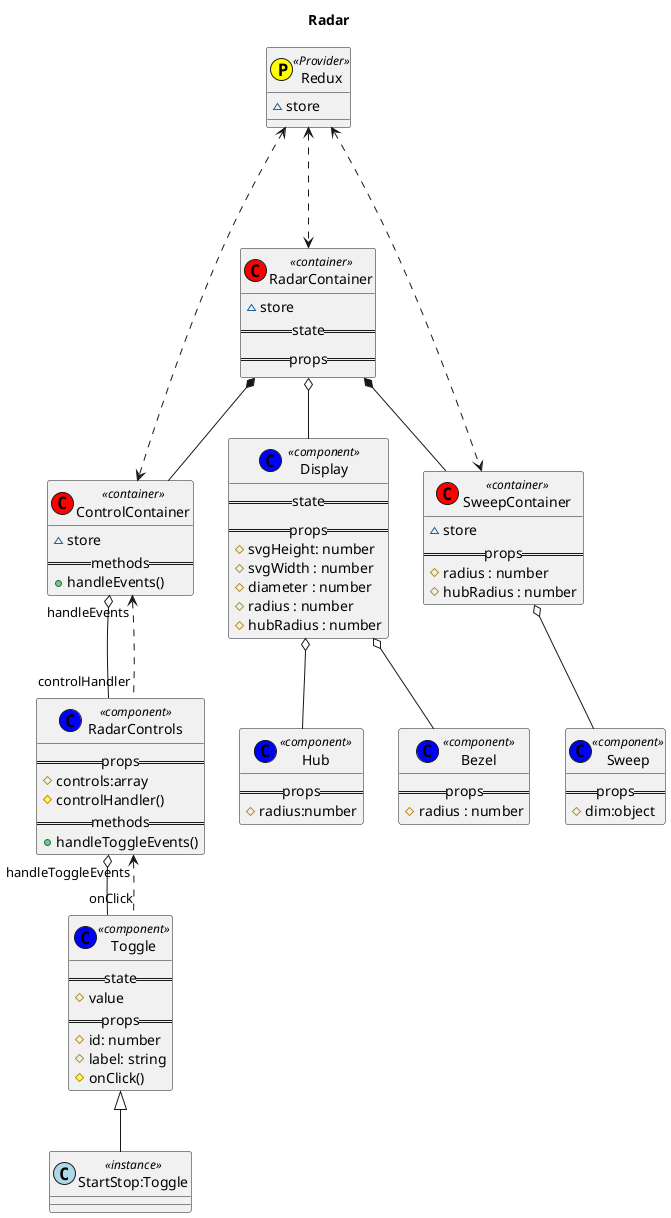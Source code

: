 @startuml
title Radar 

class Redux << (P,yellow) Provider >> {
  ~store
}

class RadarContainer << (C, red) container >> {
  ~store
  ==state==
  ==props==
}

class ControlContainer << (C, red) container >> {
  ~store
  ==methods==
  +handleEvents()
}

class SweepContainer << (C, red) container >> {
  ~store
  ==props==
  # radius : number
  # hubRadius : number
}

class Bezel << (C,blue) component >> {
  ==props==
  # radius : number
}

class Display << (C, blue) component >> {
  ==state==
  ==props==
  # svgHeight: number
  # svgWidth : number
  # diameter : number
  # radius : number
  # hubRadius : number
}

class Hub << (C,blue) component >> {
    ==props==
    # radius:number
}

class Sweep << (C,blue) component >> {
    ==props==
    #dim:object
}

class RadarControls << (C,blue) component >> {
    ==props==
    # controls:array
    # controlHandler()
    ==methods==
    + handleToggleEvents()
}

class Toggle << (C,blue) component >> {
    ==state==
    # value
    ==props==
    # id: number
    # label: string
    # onClick()
}

class "StartStop:Toggle" << (C,lightblue) instance >>
Redux <...> RadarContainer
Redux <...> ControlContainer
Redux <...> SweepContainer

RadarContainer *-- SweepContainer
RadarContainer *-- ControlContainer

RadarContainer o-- Display

Display o-- Bezel
Display o-- Hub

SweepContainer o-- Sweep

ControlContainer o-- RadarControls
ControlContainer "handleEvents" <.. "controlHandler" RadarControls
RadarControls o-- Toggle
RadarControls "handleToggleEvents" <.. "onClick" Toggle

Toggle <|-- "StartStop:Toggle"
@enduml
